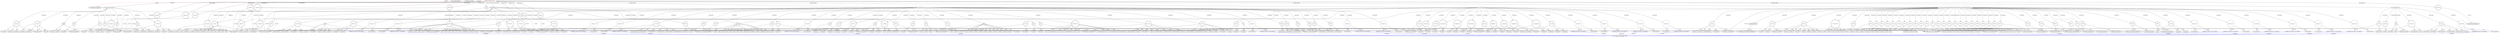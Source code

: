 digraph {
baseInfo[graphId=1631,category="extension_graph",isAnonymous=false,possibleRelation=true]
frameworkRelatedTypesInfo[0="javafx.application.Application"]
possibleCollaborationsInfo[0="1631~CLIENT_METHOD_DECLARATION-INSTANTIATION-~javafx.application.Application ~javafx.event.EventHandler ~false~true"]
locationInfo[projectName="Zulukas-IJA",filePath="/Zulukas-IJA/IJA-master/src/InsightJournalApplication/GUI.java",contextSignature="GUI",graphId="1631"]
0[label="InsightJournalApplication.GUI",vertexType="ROOT_CLIENT_CLASS_DECLARATION",isFrameworkType=false,color=red]
1[label="javafx.application.Application",vertexType="FRAMEWORK_CLASS_TYPE",isFrameworkType=true,peripheries=2]
2[label="currentStage",vertexType="FIELD_DECLARATION",isFrameworkType=true,peripheries=2,shape=circle]
3[label="javafx.stage.Stage",vertexType="FRAMEWORK_CLASS_TYPE",isFrameworkType=true,peripheries=2]
4[label="entries",vertexType="FIELD_DECLARATION",isFrameworkType=true,peripheries=2,shape=circle]
5[label="javafx.scene.control.ListView",vertexType="FRAMEWORK_CLASS_TYPE",isFrameworkType=true,peripheries=2]
6[label="entryText",vertexType="FIELD_DECLARATION",isFrameworkType=true,peripheries=2,shape=circle]
7[label="javafx.scene.control.TextArea",vertexType="FRAMEWORK_CLASS_TYPE",isFrameworkType=true,peripheries=2]
8[label="grid",vertexType="FIELD_DECLARATION",isFrameworkType=true,peripheries=2,shape=circle]
9[label="javafx.scene.layout.GridPane",vertexType="FRAMEWORK_CLASS_TYPE",isFrameworkType=true,peripheries=2]
10[label="mainScene",vertexType="FIELD_DECLARATION",isFrameworkType=true,peripheries=2,shape=circle]
11[label="javafx.scene.Scene",vertexType="FRAMEWORK_CLASS_TYPE",isFrameworkType=true,peripheries=2]
12[label="scriptures",vertexType="FIELD_DECLARATION",isFrameworkType=true,peripheries=2,shape=circle]
14[label="searchGrid",vertexType="FIELD_DECLARATION",isFrameworkType=true,peripheries=2,shape=circle]
16[label="searchScene",vertexType="FIELD_DECLARATION",isFrameworkType=true,peripheries=2,shape=circle]
18[label="topicGrid",vertexType="FIELD_DECLARATION",isFrameworkType=true,peripheries=2,shape=circle]
20[label="topicScene",vertexType="FIELD_DECLARATION",isFrameworkType=true,peripheries=2,shape=circle]
22[label="topics",vertexType="FIELD_DECLARATION",isFrameworkType=true,peripheries=2,shape=circle]
24[label="void start(javafx.stage.Stage)",vertexType="OVERRIDING_METHOD_DECLARATION",isFrameworkType=false,shape=box]
25[label="stage",vertexType="PARAMETER_DECLARATION",isFrameworkType=true,peripheries=2]
28[label="setTitle()",vertexType="INSIDE_CALL",isFrameworkType=true,peripheries=2,shape=box]
30[label="getIcons()",vertexType="INSIDE_CALL",isFrameworkType=true,peripheries=2,shape=box]
32[label="VAR2",vertexType="VARIABLE_EXPRESION",isFrameworkType=true,peripheries=2,shape=circle]
33[label="javafx.scene.image.Image",vertexType="FRAMEWORK_CLASS_TYPE",isFrameworkType=true,peripheries=2]
31[label="new Image()",vertexType="CONSTRUCTOR_CALL",isFrameworkType=true,peripheries=2]
35[label="rootGroup",vertexType="VARIABLE_EXPRESION",isFrameworkType=true,peripheries=2,shape=circle]
36[label="javafx.scene.Group",vertexType="FRAMEWORK_CLASS_TYPE",isFrameworkType=true,peripheries=2]
34[label="new Group()",vertexType="CONSTRUCTOR_CALL",isFrameworkType=true,peripheries=2]
38[label="searchGroup",vertexType="VARIABLE_EXPRESION",isFrameworkType=true,peripheries=2,shape=circle]
37[label="new Group()",vertexType="CONSTRUCTOR_CALL",isFrameworkType=true,peripheries=2]
41[label="topicGroup",vertexType="VARIABLE_EXPRESION",isFrameworkType=true,peripheries=2,shape=circle]
40[label="new Group()",vertexType="CONSTRUCTOR_CALL",isFrameworkType=true,peripheries=2]
44[label="VAR6",vertexType="VARIABLE_EXPRESION",isFrameworkType=true,peripheries=2,shape=circle]
43[label="new Scene()",vertexType="CONSTRUCTOR_CALL",isFrameworkType=true,peripheries=2]
47[label="VAR7",vertexType="VARIABLE_EXPRESION",isFrameworkType=true,peripheries=2,shape=circle]
46[label="new Scene()",vertexType="CONSTRUCTOR_CALL",isFrameworkType=true,peripheries=2]
50[label="VAR8",vertexType="VARIABLE_EXPRESION",isFrameworkType=true,peripheries=2,shape=circle]
49[label="new Scene()",vertexType="CONSTRUCTOR_CALL",isFrameworkType=true,peripheries=2]
52[label="stage",vertexType="VARIABLE_EXPRESION",isFrameworkType=true,peripheries=2,shape=circle]
54[label="javafx.stage.Window",vertexType="FRAMEWORK_CLASS_TYPE",isFrameworkType=true,peripheries=2]
53[label="widthProperty()",vertexType="INSIDE_CALL",isFrameworkType=true,peripheries=2,shape=box]
56[label="widthProperty()",vertexType="INSIDE_CALL",isFrameworkType=true,peripheries=2,shape=box]
58[label="widthProperty()",vertexType="INSIDE_CALL",isFrameworkType=true,peripheries=2,shape=box]
60[label="getChildren()",vertexType="INSIDE_CALL",isFrameworkType=true,peripheries=2,shape=box]
62[label="getChildren()",vertexType="INSIDE_CALL",isFrameworkType=true,peripheries=2,shape=box]
64[label="getChildren()",vertexType="INSIDE_CALL",isFrameworkType=true,peripheries=2,shape=box]
66[label="getChildren()",vertexType="INSIDE_CALL",isFrameworkType=true,peripheries=2,shape=box]
68[label="getChildren()",vertexType="INSIDE_CALL",isFrameworkType=true,peripheries=2,shape=box]
70[label="getChildren()",vertexType="INSIDE_CALL",isFrameworkType=true,peripheries=2,shape=box]
71[label="currentStage",vertexType="VARIABLE_EXPRESION",isFrameworkType=true,peripheries=2,shape=circle]
72[label="setScene()",vertexType="INSIDE_CALL",isFrameworkType=true,peripheries=2,shape=box]
75[label="show()",vertexType="INSIDE_CALL",isFrameworkType=true,peripheries=2,shape=box]
76[label="void buildTopicGrid()",vertexType="CLIENT_METHOD_DECLARATION",isFrameworkType=false,shape=box]
78[label="VAR20",vertexType="VARIABLE_EXPRESION",isFrameworkType=true,peripheries=2,shape=circle]
77[label="new GridPane()",vertexType="CONSTRUCTOR_CALL",isFrameworkType=true,peripheries=2]
80[label="topicGrid",vertexType="VARIABLE_EXPRESION",isFrameworkType=true,peripheries=2,shape=circle]
81[label="setAlignment()",vertexType="INSIDE_CALL",isFrameworkType=true,peripheries=2,shape=box]
84[label="setHgap()",vertexType="INSIDE_CALL",isFrameworkType=true,peripheries=2,shape=box]
86[label="setVgap()",vertexType="INSIDE_CALL",isFrameworkType=true,peripheries=2,shape=box]
88[label="setPadding()",vertexType="INSIDE_CALL",isFrameworkType=true,peripheries=2,shape=box]
90[label="VAR25",vertexType="VARIABLE_EXPRESION",isFrameworkType=true,peripheries=2,shape=circle]
91[label="javafx.geometry.Insets",vertexType="FRAMEWORK_CLASS_TYPE",isFrameworkType=true,peripheries=2]
89[label="new Insets()",vertexType="CONSTRUCTOR_CALL",isFrameworkType=true,peripheries=2]
93[label="masterList",vertexType="VARIABLE_EXPRESION",isFrameworkType=true,peripheries=2,shape=circle]
92[label="new ListView()",vertexType="CONSTRUCTOR_CALL",isFrameworkType=true,peripheries=2]
96[label="slaveList",vertexType="VARIABLE_EXPRESION",isFrameworkType=true,peripheries=2,shape=circle]
95[label="new ListView()",vertexType="CONSTRUCTOR_CALL",isFrameworkType=true,peripheries=2]
99[label="add",vertexType="VARIABLE_EXPRESION",isFrameworkType=true,peripheries=2,shape=circle]
100[label="javafx.scene.control.Button",vertexType="FRAMEWORK_CLASS_TYPE",isFrameworkType=true,peripheries=2]
98[label="new Button()",vertexType="CONSTRUCTOR_CALL",isFrameworkType=true,peripheries=2]
102[label="remove",vertexType="VARIABLE_EXPRESION",isFrameworkType=true,peripheries=2,shape=circle]
101[label="new Button()",vertexType="CONSTRUCTOR_CALL",isFrameworkType=true,peripheries=2]
105[label="saveButton",vertexType="VARIABLE_EXPRESION",isFrameworkType=true,peripheries=2,shape=circle]
104[label="new Button()",vertexType="CONSTRUCTOR_CALL",isFrameworkType=true,peripheries=2]
108[label="back",vertexType="VARIABLE_EXPRESION",isFrameworkType=true,peripheries=2,shape=circle]
107[label="new Button()",vertexType="CONSTRUCTOR_CALL",isFrameworkType=true,peripheries=2]
111[label="l",vertexType="VARIABLE_EXPRESION",isFrameworkType=true,peripheries=2,shape=circle]
112[label="javafx.scene.control.Label",vertexType="FRAMEWORK_CLASS_TYPE",isFrameworkType=true,peripheries=2]
110[label="new Label()",vertexType="CONSTRUCTOR_CALL",isFrameworkType=true,peripheries=2]
114[label="tf",vertexType="VARIABLE_EXPRESION",isFrameworkType=true,peripheries=2,shape=circle]
115[label="javafx.scene.control.TextField",vertexType="FRAMEWORK_CLASS_TYPE",isFrameworkType=true,peripheries=2]
113[label="new TextField()",vertexType="CONSTRUCTOR_CALL",isFrameworkType=true,peripheries=2]
116[label="FXCollections",vertexType="VARIABLE_EXPRESION",isFrameworkType=true,peripheries=2,shape=circle]
118[label="javafx.collections.FXCollections",vertexType="FRAMEWORK_CLASS_TYPE",isFrameworkType=true,peripheries=2]
117[label="observableArrayList()",vertexType="INSIDE_CALL",isFrameworkType=true,peripheries=2,shape=box]
120[label="sort()",vertexType="INSIDE_CALL",isFrameworkType=true,peripheries=2,shape=box]
122[label="observableArrayList()",vertexType="INSIDE_CALL",isFrameworkType=true,peripheries=2,shape=box]
124[label="comboBox",vertexType="VARIABLE_EXPRESION",isFrameworkType=true,peripheries=2,shape=circle]
125[label="javafx.scene.control.ComboBox",vertexType="FRAMEWORK_CLASS_TYPE",isFrameworkType=true,peripheries=2]
123[label="new ComboBox()",vertexType="CONSTRUCTOR_CALL",isFrameworkType=true,peripheries=2]
126[label="VAR38",vertexType="VARIABLE_EXPRESION",isFrameworkType=true,peripheries=2,shape=circle]
128[label="javafx.scene.control.SingleSelectionModel",vertexType="FRAMEWORK_CLASS_TYPE",isFrameworkType=true,peripheries=2]
127[label="select()",vertexType="INSIDE_CALL",isFrameworkType=true,peripheries=2,shape=box]
130[label="getSelectionModel()",vertexType="INSIDE_CALL",isFrameworkType=true,peripheries=2,shape=box]
132[label="setItems()",vertexType="INSIDE_CALL",isFrameworkType=true,peripheries=2,shape=box]
134[label="setOnMouseClicked()",vertexType="INSIDE_CALL",isFrameworkType=true,peripheries=2,shape=box]
136[label="anonymous42",vertexType="VARIABLE_EXPRESION",isFrameworkType=false,shape=circle]
137[label="REFERENCE_ANONYMOUS_DECLARATION",vertexType="REFERENCE_ANONYMOUS_DECLARATION",isFrameworkType=false,color=blue]
138[label="javafx.event.EventHandler",vertexType="FRAMEWORK_INTERFACE_TYPE",isFrameworkType=true,peripheries=2]
135[label="new EventHandler()",vertexType="CONSTRUCTOR_CALL",isFrameworkType=false]
140[label="observableArrayList()",vertexType="INSIDE_CALL",isFrameworkType=true,peripheries=2,shape=box]
141[label="VAR44",vertexType="VARIABLE_EXPRESION",isFrameworkType=true,peripheries=2,shape=circle]
143[label="javafx.scene.control.SelectionModel",vertexType="FRAMEWORK_CLASS_TYPE",isFrameworkType=true,peripheries=2]
142[label="getSelectedItem()",vertexType="INSIDE_CALL",isFrameworkType=true,peripheries=2,shape=box]
145[label="getSelectionModel()",vertexType="INSIDE_CALL",isFrameworkType=true,peripheries=2,shape=box]
147[label="sort()",vertexType="INSIDE_CALL",isFrameworkType=true,peripheries=2,shape=box]
148[label="VAR47",vertexType="VARIABLE_EXPRESION",isFrameworkType=true,peripheries=2,shape=circle]
149[label="select()",vertexType="INSIDE_CALL",isFrameworkType=true,peripheries=2,shape=box]
152[label="getSelectionModel()",vertexType="INSIDE_CALL",isFrameworkType=true,peripheries=2,shape=box]
154[label="setItems()",vertexType="INSIDE_CALL",isFrameworkType=true,peripheries=2,shape=box]
156[label="setText()",vertexType="INSIDE_CALL",isFrameworkType=true,peripheries=2,shape=box]
158[label="setOnMouseClicked()",vertexType="INSIDE_CALL",isFrameworkType=true,peripheries=2,shape=box]
160[label="anonymous52",vertexType="VARIABLE_EXPRESION",isFrameworkType=false,shape=circle]
161[label="REFERENCE_ANONYMOUS_DECLARATION",vertexType="REFERENCE_ANONYMOUS_DECLARATION",isFrameworkType=false,color=blue]
159[label="new EventHandler()",vertexType="CONSTRUCTOR_CALL",isFrameworkType=false]
163[label="VAR53",vertexType="VARIABLE_EXPRESION",isFrameworkType=true,peripheries=2,shape=circle]
164[label="getSelectedItem()",vertexType="INSIDE_CALL",isFrameworkType=true,peripheries=2,shape=box]
167[label="getSelectionModel()",vertexType="INSIDE_CALL",isFrameworkType=true,peripheries=2,shape=box]
168[label="VAR55",vertexType="VARIABLE_EXPRESION",isFrameworkType=true,peripheries=2,shape=circle]
169[label="select()",vertexType="INSIDE_CALL",isFrameworkType=true,peripheries=2,shape=box]
172[label="getSelectionModel()",vertexType="INSIDE_CALL",isFrameworkType=true,peripheries=2,shape=box]
174[label="setText()",vertexType="INSIDE_CALL",isFrameworkType=true,peripheries=2,shape=box]
176[label="setOnAction()",vertexType="INSIDE_CALL",isFrameworkType=true,peripheries=2,shape=box]
178[label="anonymous59",vertexType="VARIABLE_EXPRESION",isFrameworkType=false,shape=circle]
179[label="REFERENCE_ANONYMOUS_DECLARATION",vertexType="REFERENCE_ANONYMOUS_DECLARATION",isFrameworkType=false,color=blue]
177[label="new EventHandler()",vertexType="CONSTRUCTOR_CALL",isFrameworkType=false]
181[label="VAR60",vertexType="VARIABLE_EXPRESION",isFrameworkType=true,peripheries=2,shape=circle]
182[label="getSelectedItem()",vertexType="INSIDE_CALL",isFrameworkType=true,peripheries=2,shape=box]
185[label="getSelectionModel()",vertexType="INSIDE_CALL",isFrameworkType=true,peripheries=2,shape=box]
186[label="VAR62",vertexType="VARIABLE_EXPRESION",isFrameworkType=true,peripheries=2,shape=circle]
187[label="getSelectedItem()",vertexType="INSIDE_CALL",isFrameworkType=true,peripheries=2,shape=box]
190[label="getSelectionModel()",vertexType="INSIDE_CALL",isFrameworkType=true,peripheries=2,shape=box]
192[label="observableArrayList()",vertexType="INSIDE_CALL",isFrameworkType=true,peripheries=2,shape=box]
194[label="getText()",vertexType="INSIDE_CALL",isFrameworkType=true,peripheries=2,shape=box]
196[label="getText()",vertexType="INSIDE_CALL",isFrameworkType=true,peripheries=2,shape=box]
198[label="getText()",vertexType="INSIDE_CALL",isFrameworkType=true,peripheries=2,shape=box]
199[label="master",vertexType="VARIABLE_EXPRESION",isFrameworkType=true,peripheries=2,shape=circle]
201[label="javafx.collections.ObservableList",vertexType="FRAMEWORK_INTERFACE_TYPE",isFrameworkType=true,peripheries=2]
200[label="remove()",vertexType="INSIDE_CALL",isFrameworkType=true,peripheries=2,shape=box]
203[label="sort()",vertexType="INSIDE_CALL",isFrameworkType=true,peripheries=2,shape=box]
205[label="setItems()",vertexType="INSIDE_CALL",isFrameworkType=true,peripheries=2,shape=box]
207[label="getText()",vertexType="INSIDE_CALL",isFrameworkType=true,peripheries=2,shape=box]
209[label="getText()",vertexType="INSIDE_CALL",isFrameworkType=true,peripheries=2,shape=box]
210[label="slave",vertexType="VARIABLE_EXPRESION",isFrameworkType=true,peripheries=2,shape=circle]
211[label="remove()",vertexType="INSIDE_CALL",isFrameworkType=true,peripheries=2,shape=box]
214[label="sort()",vertexType="INSIDE_CALL",isFrameworkType=true,peripheries=2,shape=box]
216[label="setItems()",vertexType="INSIDE_CALL",isFrameworkType=true,peripheries=2,shape=box]
218[label="setOnAction()",vertexType="INSIDE_CALL",isFrameworkType=true,peripheries=2,shape=box]
220[label="anonymous77",vertexType="VARIABLE_EXPRESION",isFrameworkType=false,shape=circle]
221[label="REFERENCE_ANONYMOUS_DECLARATION",vertexType="REFERENCE_ANONYMOUS_DECLARATION",isFrameworkType=false,color=blue]
219[label="new EventHandler()",vertexType="CONSTRUCTOR_CALL",isFrameworkType=false]
224[label="observableArrayList()",vertexType="INSIDE_CALL",isFrameworkType=true,peripheries=2,shape=box]
225[label="VAR79",vertexType="VARIABLE_EXPRESION",isFrameworkType=true,peripheries=2,shape=circle]
226[label="getSelectedItem()",vertexType="INSIDE_CALL",isFrameworkType=true,peripheries=2,shape=box]
229[label="getSelectionModel()",vertexType="INSIDE_CALL",isFrameworkType=true,peripheries=2,shape=box]
230[label="VAR81",vertexType="VARIABLE_EXPRESION",isFrameworkType=true,peripheries=2,shape=circle]
231[label="getSelectedItem()",vertexType="INSIDE_CALL",isFrameworkType=true,peripheries=2,shape=box]
234[label="getSelectionModel()",vertexType="INSIDE_CALL",isFrameworkType=true,peripheries=2,shape=box]
236[label="getText()",vertexType="INSIDE_CALL",isFrameworkType=true,peripheries=2,shape=box]
238[label="getText()",vertexType="INSIDE_CALL",isFrameworkType=true,peripheries=2,shape=box]
240[label="remove()",vertexType="INSIDE_CALL",isFrameworkType=true,peripheries=2,shape=box]
242[label="remove()",vertexType="INSIDE_CALL",isFrameworkType=true,peripheries=2,shape=box]
244[label="sort()",vertexType="INSIDE_CALL",isFrameworkType=true,peripheries=2,shape=box]
246[label="setItems()",vertexType="INSIDE_CALL",isFrameworkType=true,peripheries=2,shape=box]
248[label="setItems()",vertexType="INSIDE_CALL",isFrameworkType=true,peripheries=2,shape=box]
250[label="getText()",vertexType="INSIDE_CALL",isFrameworkType=true,peripheries=2,shape=box]
252[label="getText()",vertexType="INSIDE_CALL",isFrameworkType=true,peripheries=2,shape=box]
254[label="remove()",vertexType="INSIDE_CALL",isFrameworkType=true,peripheries=2,shape=box]
256[label="sort()",vertexType="INSIDE_CALL",isFrameworkType=true,peripheries=2,shape=box]
258[label="setItems()",vertexType="INSIDE_CALL",isFrameworkType=true,peripheries=2,shape=box]
260[label="setOnAction()",vertexType="INSIDE_CALL",isFrameworkType=true,peripheries=2,shape=box]
262[label="anonymous96",vertexType="VARIABLE_EXPRESION",isFrameworkType=false,shape=circle]
263[label="REFERENCE_ANONYMOUS_DECLARATION",vertexType="REFERENCE_ANONYMOUS_DECLARATION",isFrameworkType=false,color=blue]
261[label="new EventHandler()",vertexType="CONSTRUCTOR_CALL",isFrameworkType=false]
265[label="currentStage",vertexType="VARIABLE_EXPRESION",isFrameworkType=true,peripheries=2,shape=circle]
266[label="setScene()",vertexType="INSIDE_CALL",isFrameworkType=true,peripheries=2,shape=box]
269[label="setOnAction()",vertexType="INSIDE_CALL",isFrameworkType=true,peripheries=2,shape=box]
271[label="anonymous99",vertexType="VARIABLE_EXPRESION",isFrameworkType=false,shape=circle]
272[label="REFERENCE_ANONYMOUS_DECLARATION",vertexType="REFERENCE_ANONYMOUS_DECLARATION",isFrameworkType=false,color=blue]
270[label="new EventHandler()",vertexType="CONSTRUCTOR_CALL",isFrameworkType=false]
275[label="add()",vertexType="INSIDE_CALL",isFrameworkType=true,peripheries=2,shape=box]
277[label="add()",vertexType="INSIDE_CALL",isFrameworkType=true,peripheries=2,shape=box]
279[label="add()",vertexType="INSIDE_CALL",isFrameworkType=true,peripheries=2,shape=box]
281[label="add()",vertexType="INSIDE_CALL",isFrameworkType=true,peripheries=2,shape=box]
283[label="add()",vertexType="INSIDE_CALL",isFrameworkType=true,peripheries=2,shape=box]
285[label="add()",vertexType="INSIDE_CALL",isFrameworkType=true,peripheries=2,shape=box]
287[label="add()",vertexType="INSIDE_CALL",isFrameworkType=true,peripheries=2,shape=box]
289[label="add()",vertexType="INSIDE_CALL",isFrameworkType=true,peripheries=2,shape=box]
291[label="add()",vertexType="INSIDE_CALL",isFrameworkType=true,peripheries=2,shape=box]
292[label="void buildSearchGrid()",vertexType="CLIENT_METHOD_DECLARATION",isFrameworkType=false,shape=box]
294[label="VAR109",vertexType="VARIABLE_EXPRESION",isFrameworkType=true,peripheries=2,shape=circle]
293[label="new GridPane()",vertexType="CONSTRUCTOR_CALL",isFrameworkType=true,peripheries=2]
296[label="searchGrid",vertexType="VARIABLE_EXPRESION",isFrameworkType=true,peripheries=2,shape=circle]
297[label="setAlignment()",vertexType="INSIDE_CALL",isFrameworkType=true,peripheries=2,shape=box]
300[label="setHgap()",vertexType="INSIDE_CALL",isFrameworkType=true,peripheries=2,shape=box]
302[label="setVgap()",vertexType="INSIDE_CALL",isFrameworkType=true,peripheries=2,shape=box]
304[label="setPadding()",vertexType="INSIDE_CALL",isFrameworkType=true,peripheries=2,shape=box]
306[label="VAR114",vertexType="VARIABLE_EXPRESION",isFrameworkType=true,peripheries=2,shape=circle]
305[label="new Insets()",vertexType="CONSTRUCTOR_CALL",isFrameworkType=true,peripheries=2]
309[label="resultsList",vertexType="VARIABLE_EXPRESION",isFrameworkType=true,peripheries=2,shape=circle]
308[label="new ListView()",vertexType="CONSTRUCTOR_CALL",isFrameworkType=true,peripheries=2]
312[label="searchButton",vertexType="VARIABLE_EXPRESION",isFrameworkType=true,peripheries=2,shape=circle]
311[label="new Button()",vertexType="CONSTRUCTOR_CALL",isFrameworkType=true,peripheries=2]
315[label="tf",vertexType="VARIABLE_EXPRESION",isFrameworkType=true,peripheries=2,shape=circle]
314[label="new TextField()",vertexType="CONSTRUCTOR_CALL",isFrameworkType=true,peripheries=2]
317[label="FXCollections",vertexType="VARIABLE_EXPRESION",isFrameworkType=true,peripheries=2,shape=circle]
318[label="observableArrayList()",vertexType="INSIDE_CALL",isFrameworkType=true,peripheries=2,shape=box]
321[label="observableArrayList()",vertexType="INSIDE_CALL",isFrameworkType=true,peripheries=2,shape=box]
323[label="comboBox",vertexType="VARIABLE_EXPRESION",isFrameworkType=true,peripheries=2,shape=circle]
322[label="new ComboBox()",vertexType="CONSTRUCTOR_CALL",isFrameworkType=true,peripheries=2]
326[label="setValue()",vertexType="INSIDE_CALL",isFrameworkType=true,peripheries=2,shape=box]
328[label="backButton",vertexType="VARIABLE_EXPRESION",isFrameworkType=true,peripheries=2,shape=circle]
327[label="new Button()",vertexType="CONSTRUCTOR_CALL",isFrameworkType=true,peripheries=2]
331[label="setOnAction()",vertexType="INSIDE_CALL",isFrameworkType=true,peripheries=2,shape=box]
333[label="anonymous124",vertexType="VARIABLE_EXPRESION",isFrameworkType=false,shape=circle]
334[label="REFERENCE_ANONYMOUS_DECLARATION",vertexType="REFERENCE_ANONYMOUS_DECLARATION",isFrameworkType=false,color=blue]
332[label="new EventHandler()",vertexType="CONSTRUCTOR_CALL",isFrameworkType=false]
336[label="currentStage",vertexType="VARIABLE_EXPRESION",isFrameworkType=true,peripheries=2,shape=circle]
337[label="setScene()",vertexType="INSIDE_CALL",isFrameworkType=true,peripheries=2,shape=box]
340[label="setText()",vertexType="INSIDE_CALL",isFrameworkType=true,peripheries=2,shape=box]
342[label="setItems()",vertexType="INSIDE_CALL",isFrameworkType=true,peripheries=2,shape=box]
343[label="VAR128",vertexType="VARIABLE_EXPRESION",isFrameworkType=true,peripheries=2,shape=circle]
344[label="clearSelection()",vertexType="INSIDE_CALL",isFrameworkType=true,peripheries=2,shape=box]
347[label="getSelectionModel()",vertexType="INSIDE_CALL",isFrameworkType=true,peripheries=2,shape=box]
349[label="setOnAction()",vertexType="INSIDE_CALL",isFrameworkType=true,peripheries=2,shape=box]
351[label="anonymous131",vertexType="VARIABLE_EXPRESION",isFrameworkType=false,shape=circle]
352[label="REFERENCE_ANONYMOUS_DECLARATION",vertexType="REFERENCE_ANONYMOUS_DECLARATION",isFrameworkType=false,color=blue]
350[label="new EventHandler()",vertexType="CONSTRUCTOR_CALL",isFrameworkType=false]
354[label="VAR132",vertexType="VARIABLE_EXPRESION",isFrameworkType=true,peripheries=2,shape=circle]
355[label="getSelectedItem()",vertexType="INSIDE_CALL",isFrameworkType=true,peripheries=2,shape=box]
358[label="getSelectionModel()",vertexType="INSIDE_CALL",isFrameworkType=true,peripheries=2,shape=box]
360[label="getText()",vertexType="INSIDE_CALL",isFrameworkType=true,peripheries=2,shape=box]
362[label="getText()",vertexType="INSIDE_CALL",isFrameworkType=true,peripheries=2,shape=box]
364[label="getText()",vertexType="INSIDE_CALL",isFrameworkType=true,peripheries=2,shape=box]
366[label="setItems()",vertexType="INSIDE_CALL",isFrameworkType=true,peripheries=2,shape=box]
368[label="label",vertexType="VARIABLE_EXPRESION",isFrameworkType=true,peripheries=2,shape=circle]
367[label="new Label()",vertexType="CONSTRUCTOR_CALL",isFrameworkType=true,peripheries=2]
371[label="hints",vertexType="VARIABLE_EXPRESION",isFrameworkType=true,peripheries=2,shape=circle]
370[label="new Label()",vertexType="CONSTRUCTOR_CALL",isFrameworkType=true,peripheries=2]
374[label="add()",vertexType="INSIDE_CALL",isFrameworkType=true,peripheries=2,shape=box]
376[label="add()",vertexType="INSIDE_CALL",isFrameworkType=true,peripheries=2,shape=box]
378[label="add()",vertexType="INSIDE_CALL",isFrameworkType=true,peripheries=2,shape=box]
380[label="add()",vertexType="INSIDE_CALL",isFrameworkType=true,peripheries=2,shape=box]
382[label="add()",vertexType="INSIDE_CALL",isFrameworkType=true,peripheries=2,shape=box]
384[label="add()",vertexType="INSIDE_CALL",isFrameworkType=true,peripheries=2,shape=box]
386[label="add()",vertexType="INSIDE_CALL",isFrameworkType=true,peripheries=2,shape=box]
387[label="void buildGrid()",vertexType="CLIENT_METHOD_DECLARATION",isFrameworkType=false,shape=box]
389[label="VAR147",vertexType="VARIABLE_EXPRESION",isFrameworkType=true,peripheries=2,shape=circle]
388[label="new GridPane()",vertexType="CONSTRUCTOR_CALL",isFrameworkType=true,peripheries=2]
391[label="grid",vertexType="VARIABLE_EXPRESION",isFrameworkType=true,peripheries=2,shape=circle]
392[label="setAlignment()",vertexType="INSIDE_CALL",isFrameworkType=true,peripheries=2,shape=box]
395[label="setHgap()",vertexType="INSIDE_CALL",isFrameworkType=true,peripheries=2,shape=box]
397[label="setVgap()",vertexType="INSIDE_CALL",isFrameworkType=true,peripheries=2,shape=box]
399[label="setPadding()",vertexType="INSIDE_CALL",isFrameworkType=true,peripheries=2,shape=box]
401[label="VAR152",vertexType="VARIABLE_EXPRESION",isFrameworkType=true,peripheries=2,shape=circle]
400[label="new Insets()",vertexType="CONSTRUCTOR_CALL",isFrameworkType=true,peripheries=2]
404[label="dateLabel",vertexType="VARIABLE_EXPRESION",isFrameworkType=true,peripheries=2,shape=circle]
403[label="new Label()",vertexType="CONSTRUCTOR_CALL",isFrameworkType=true,peripheries=2]
407[label="add()",vertexType="INSIDE_CALL",isFrameworkType=true,peripheries=2,shape=box]
409[label="textLabel",vertexType="VARIABLE_EXPRESION",isFrameworkType=true,peripheries=2,shape=circle]
408[label="new Label()",vertexType="CONSTRUCTOR_CALL",isFrameworkType=true,peripheries=2]
412[label="add()",vertexType="INSIDE_CALL",isFrameworkType=true,peripheries=2,shape=box]
414[label="scripturesLabel",vertexType="VARIABLE_EXPRESION",isFrameworkType=true,peripheries=2,shape=circle]
413[label="new Label()",vertexType="CONSTRUCTOR_CALL",isFrameworkType=true,peripheries=2]
417[label="add()",vertexType="INSIDE_CALL",isFrameworkType=true,peripheries=2,shape=box]
419[label="topicsLabel",vertexType="VARIABLE_EXPRESION",isFrameworkType=true,peripheries=2,shape=circle]
418[label="new Label()",vertexType="CONSTRUCTOR_CALL",isFrameworkType=true,peripheries=2]
422[label="add()",vertexType="INSIDE_CALL",isFrameworkType=true,peripheries=2,shape=box]
424[label="newEntryBtn",vertexType="VARIABLE_EXPRESION",isFrameworkType=true,peripheries=2,shape=circle]
423[label="new Button()",vertexType="CONSTRUCTOR_CALL",isFrameworkType=true,peripheries=2]
427[label="updateEntryBtn",vertexType="VARIABLE_EXPRESION",isFrameworkType=true,peripheries=2,shape=circle]
426[label="new Button()",vertexType="CONSTRUCTOR_CALL",isFrameworkType=true,peripheries=2]
430[label="removeEntryBtn",vertexType="VARIABLE_EXPRESION",isFrameworkType=true,peripheries=2,shape=circle]
429[label="new Button()",vertexType="CONSTRUCTOR_CALL",isFrameworkType=true,peripheries=2]
433[label="searchBtn",vertexType="VARIABLE_EXPRESION",isFrameworkType=true,peripheries=2,shape=circle]
432[label="new Button()",vertexType="CONSTRUCTOR_CALL",isFrameworkType=true,peripheries=2]
436[label="hbNewEntry",vertexType="VARIABLE_EXPRESION",isFrameworkType=true,peripheries=2,shape=circle]
437[label="javafx.scene.layout.HBox",vertexType="FRAMEWORK_CLASS_TYPE",isFrameworkType=true,peripheries=2]
435[label="new HBox()",vertexType="CONSTRUCTOR_CALL",isFrameworkType=true,peripheries=2]
439[label="getChildren()",vertexType="INSIDE_CALL",isFrameworkType=true,peripheries=2,shape=box]
441[label="hbUpdateEntry",vertexType="VARIABLE_EXPRESION",isFrameworkType=true,peripheries=2,shape=circle]
440[label="new HBox()",vertexType="CONSTRUCTOR_CALL",isFrameworkType=true,peripheries=2]
444[label="getChildren()",vertexType="INSIDE_CALL",isFrameworkType=true,peripheries=2,shape=box]
446[label="hbRemoveEntry",vertexType="VARIABLE_EXPRESION",isFrameworkType=true,peripheries=2,shape=circle]
445[label="new HBox()",vertexType="CONSTRUCTOR_CALL",isFrameworkType=true,peripheries=2]
449[label="getChildren()",vertexType="INSIDE_CALL",isFrameworkType=true,peripheries=2,shape=box]
451[label="hbSearch",vertexType="VARIABLE_EXPRESION",isFrameworkType=true,peripheries=2,shape=circle]
450[label="new HBox()",vertexType="CONSTRUCTOR_CALL",isFrameworkType=true,peripheries=2]
454[label="getChildren()",vertexType="INSIDE_CALL",isFrameworkType=true,peripheries=2,shape=box]
456[label="setOnAction()",vertexType="INSIDE_CALL",isFrameworkType=true,peripheries=2,shape=box]
458[label="anonymous174",vertexType="VARIABLE_EXPRESION",isFrameworkType=false,shape=circle]
459[label="REFERENCE_ANONYMOUS_DECLARATION",vertexType="REFERENCE_ANONYMOUS_DECLARATION",isFrameworkType=false,color=blue]
457[label="new EventHandler()",vertexType="CONSTRUCTOR_CALL",isFrameworkType=false]
462[label="setOnAction()",vertexType="INSIDE_CALL",isFrameworkType=true,peripheries=2,shape=box]
464[label="anonymous176",vertexType="VARIABLE_EXPRESION",isFrameworkType=false,shape=circle]
465[label="REFERENCE_ANONYMOUS_DECLARATION",vertexType="REFERENCE_ANONYMOUS_DECLARATION",isFrameworkType=false,color=blue]
463[label="new EventHandler()",vertexType="CONSTRUCTOR_CALL",isFrameworkType=false]
467[label="entryText",vertexType="VARIABLE_EXPRESION",isFrameworkType=true,peripheries=2,shape=circle]
469[label="javafx.scene.control.TextInputControl",vertexType="FRAMEWORK_CLASS_TYPE",isFrameworkType=true,peripheries=2]
468[label="getText()",vertexType="INSIDE_CALL",isFrameworkType=true,peripheries=2,shape=box]
471[label="setOnAction()",vertexType="INSIDE_CALL",isFrameworkType=true,peripheries=2,shape=box]
473[label="anonymous179",vertexType="VARIABLE_EXPRESION",isFrameworkType=false,shape=circle]
474[label="REFERENCE_ANONYMOUS_DECLARATION",vertexType="REFERENCE_ANONYMOUS_DECLARATION",isFrameworkType=false,color=blue]
472[label="new EventHandler()",vertexType="CONSTRUCTOR_CALL",isFrameworkType=false]
477[label="setOnAction()",vertexType="INSIDE_CALL",isFrameworkType=true,peripheries=2,shape=box]
479[label="anonymous181",vertexType="VARIABLE_EXPRESION",isFrameworkType=false,shape=circle]
480[label="REFERENCE_ANONYMOUS_DECLARATION",vertexType="REFERENCE_ANONYMOUS_DECLARATION",isFrameworkType=false,color=blue]
478[label="new EventHandler()",vertexType="CONSTRUCTOR_CALL",isFrameworkType=false]
482[label="currentStage",vertexType="VARIABLE_EXPRESION",isFrameworkType=true,peripheries=2,shape=circle]
483[label="setScene()",vertexType="INSIDE_CALL",isFrameworkType=true,peripheries=2,shape=box]
486[label="add()",vertexType="INSIDE_CALL",isFrameworkType=true,peripheries=2,shape=box]
488[label="add()",vertexType="INSIDE_CALL",isFrameworkType=true,peripheries=2,shape=box]
490[label="add()",vertexType="INSIDE_CALL",isFrameworkType=true,peripheries=2,shape=box]
492[label="add()",vertexType="INSIDE_CALL",isFrameworkType=true,peripheries=2,shape=box]
493[label="void buildEntriesList()",vertexType="CLIENT_METHOD_DECLARATION",isFrameworkType=false,shape=box]
494[label="FXCollections",vertexType="VARIABLE_EXPRESION",isFrameworkType=true,peripheries=2,shape=circle]
495[label="observableArrayList()",vertexType="INSIDE_CALL",isFrameworkType=true,peripheries=2,shape=box]
497[label="entries",vertexType="VARIABLE_EXPRESION",isFrameworkType=true,peripheries=2,shape=circle]
499[label="javafx.scene.Node",vertexType="FRAMEWORK_CLASS_TYPE",isFrameworkType=true,peripheries=2]
498[label="setOnMouseClicked()",vertexType="INSIDE_CALL",isFrameworkType=true,peripheries=2,shape=box]
501[label="anonymous189",vertexType="VARIABLE_EXPRESION",isFrameworkType=false,shape=circle]
502[label="REFERENCE_ANONYMOUS_DECLARATION",vertexType="REFERENCE_ANONYMOUS_DECLARATION",isFrameworkType=false,color=blue]
500[label="new EventHandler()",vertexType="CONSTRUCTOR_CALL",isFrameworkType=false]
504[label="VAR190",vertexType="VARIABLE_EXPRESION",isFrameworkType=true,peripheries=2,shape=circle]
505[label="getSelectedItem()",vertexType="INSIDE_CALL",isFrameworkType=true,peripheries=2,shape=box]
508[label="getSelectionModel()",vertexType="INSIDE_CALL",isFrameworkType=true,peripheries=2,shape=box]
509[label="entryText",vertexType="VARIABLE_EXPRESION",isFrameworkType=true,peripheries=2,shape=circle]
510[label="setText()",vertexType="INSIDE_CALL",isFrameworkType=true,peripheries=2,shape=box]
513[label="sort()",vertexType="INSIDE_CALL",isFrameworkType=true,peripheries=2,shape=box]
515[label="setItems()",vertexType="INSIDE_CALL",isFrameworkType=true,peripheries=2,shape=box]
517[label="setPrefWidth()",vertexType="INSIDE_CALL",isFrameworkType=true,peripheries=2,shape=box]
519[label="setPrefHeight()",vertexType="INSIDE_CALL",isFrameworkType=true,peripheries=2,shape=box]
520[label="grid",vertexType="VARIABLE_EXPRESION",isFrameworkType=true,peripheries=2,shape=circle]
522[label="javafx.scene.layout.Pane",vertexType="FRAMEWORK_CLASS_TYPE",isFrameworkType=true,peripheries=2]
521[label="getChildren()",vertexType="INSIDE_CALL",isFrameworkType=true,peripheries=2,shape=box]
524[label="add()",vertexType="INSIDE_CALL",isFrameworkType=true,peripheries=2,shape=box]
629[label="javafx.scene.control.MenuBar buildMenuBarWithMenus(javafx.beans.property.ReadOnlyDoubleProperty)",vertexType="CLIENT_METHOD_DECLARATION",isFrameworkType=false,shape=box]
630[label="javafx.scene.control.MenuBar",vertexType="FRAMEWORK_CLASS_TYPE",isFrameworkType=true,peripheries=2]
631[label="menuWidthProperty",vertexType="PARAMETER_DECLARATION",isFrameworkType=true,peripheries=2]
632[label="javafx.beans.property.ReadOnlyDoubleProperty",vertexType="FRAMEWORK_CLASS_TYPE",isFrameworkType=true,peripheries=2]
634[label="menuBar",vertexType="VARIABLE_EXPRESION",isFrameworkType=true,peripheries=2,shape=circle]
633[label="new MenuBar()",vertexType="CONSTRUCTOR_CALL",isFrameworkType=true,peripheries=2]
637[label="fileMenu",vertexType="VARIABLE_EXPRESION",isFrameworkType=true,peripheries=2,shape=circle]
638[label="javafx.scene.control.Menu",vertexType="FRAMEWORK_CLASS_TYPE",isFrameworkType=true,peripheries=2]
636[label="new Menu()",vertexType="CONSTRUCTOR_CALL",isFrameworkType=true,peripheries=2]
639[label="VAR240",vertexType="VARIABLE_EXPRESION",isFrameworkType=true,peripheries=2,shape=circle]
641[label="javafx.scene.control.MenuItemBuilder",vertexType="FRAMEWORK_CLASS_TYPE",isFrameworkType=true,peripheries=2]
640[label="build()",vertexType="INSIDE_CALL",isFrameworkType=true,peripheries=2,shape=box]
642[label="VAR241",vertexType="VARIABLE_EXPRESION",isFrameworkType=true,peripheries=2,shape=circle]
643[label="accelerator()",vertexType="INSIDE_CALL",isFrameworkType=true,peripheries=2,shape=box]
645[label="VAR242",vertexType="VARIABLE_EXPRESION",isFrameworkType=true,peripheries=2,shape=circle]
646[label="onAction()",vertexType="INSIDE_CALL",isFrameworkType=true,peripheries=2,shape=box]
648[label="VAR243",vertexType="VARIABLE_EXPRESION",isFrameworkType=true,peripheries=2,shape=circle]
649[label="text()",vertexType="INSIDE_CALL",isFrameworkType=true,peripheries=2,shape=box]
651[label="MenuItemBuilder",vertexType="VARIABLE_EXPRESION",isFrameworkType=true,peripheries=2,shape=circle]
652[label="create()",vertexType="INSIDE_CALL",isFrameworkType=true,peripheries=2,shape=box]
655[label="anonymous245",vertexType="VARIABLE_EXPRESION",isFrameworkType=false,shape=circle]
656[label="REFERENCE_ANONYMOUS_DECLARATION",vertexType="REFERENCE_ANONYMOUS_DECLARATION",isFrameworkType=false,color=blue]
654[label="new EventHandler()",vertexType="CONSTRUCTOR_CALL",isFrameworkType=false]
659[label="VAR246",vertexType="VARIABLE_EXPRESION",isFrameworkType=true,peripheries=2,shape=circle]
660[label="javafx.scene.input.KeyCodeCombination",vertexType="FRAMEWORK_CLASS_TYPE",isFrameworkType=true,peripheries=2]
658[label="new KeyCodeCombination()",vertexType="CONSTRUCTOR_CALL",isFrameworkType=true,peripheries=2]
661[label="VAR247",vertexType="VARIABLE_EXPRESION",isFrameworkType=true,peripheries=2,shape=circle]
662[label="build()",vertexType="INSIDE_CALL",isFrameworkType=true,peripheries=2,shape=box]
664[label="VAR248",vertexType="VARIABLE_EXPRESION",isFrameworkType=true,peripheries=2,shape=circle]
665[label="accelerator()",vertexType="INSIDE_CALL",isFrameworkType=true,peripheries=2,shape=box]
667[label="VAR249",vertexType="VARIABLE_EXPRESION",isFrameworkType=true,peripheries=2,shape=circle]
668[label="onAction()",vertexType="INSIDE_CALL",isFrameworkType=true,peripheries=2,shape=box]
670[label="VAR250",vertexType="VARIABLE_EXPRESION",isFrameworkType=true,peripheries=2,shape=circle]
671[label="text()",vertexType="INSIDE_CALL",isFrameworkType=true,peripheries=2,shape=box]
674[label="create()",vertexType="INSIDE_CALL",isFrameworkType=true,peripheries=2,shape=box]
676[label="anonymous252",vertexType="VARIABLE_EXPRESION",isFrameworkType=false,shape=circle]
677[label="REFERENCE_ANONYMOUS_DECLARATION",vertexType="REFERENCE_ANONYMOUS_DECLARATION",isFrameworkType=false,color=blue]
675[label="new EventHandler()",vertexType="CONSTRUCTOR_CALL",isFrameworkType=false]
680[label="newStage",vertexType="VARIABLE_EXPRESION",isFrameworkType=true,peripheries=2,shape=circle]
679[label="new Stage()",vertexType="CONSTRUCTOR_CALL",isFrameworkType=true,peripheries=2]
683[label="VAR254",vertexType="VARIABLE_EXPRESION",isFrameworkType=true,peripheries=2,shape=circle]
682[label="new KeyCodeCombination()",vertexType="CONSTRUCTOR_CALL",isFrameworkType=true,peripheries=2]
685[label="VAR255",vertexType="VARIABLE_EXPRESION",isFrameworkType=true,peripheries=2,shape=circle]
686[label="build()",vertexType="INSIDE_CALL",isFrameworkType=true,peripheries=2,shape=box]
688[label="VAR256",vertexType="VARIABLE_EXPRESION",isFrameworkType=true,peripheries=2,shape=circle]
689[label="accelerator()",vertexType="INSIDE_CALL",isFrameworkType=true,peripheries=2,shape=box]
691[label="VAR257",vertexType="VARIABLE_EXPRESION",isFrameworkType=true,peripheries=2,shape=circle]
692[label="onAction()",vertexType="INSIDE_CALL",isFrameworkType=true,peripheries=2,shape=box]
694[label="VAR258",vertexType="VARIABLE_EXPRESION",isFrameworkType=true,peripheries=2,shape=circle]
695[label="text()",vertexType="INSIDE_CALL",isFrameworkType=true,peripheries=2,shape=box]
698[label="create()",vertexType="INSIDE_CALL",isFrameworkType=true,peripheries=2,shape=box]
700[label="anonymous260",vertexType="VARIABLE_EXPRESION",isFrameworkType=false,shape=circle]
701[label="REFERENCE_ANONYMOUS_DECLARATION",vertexType="REFERENCE_ANONYMOUS_DECLARATION",isFrameworkType=false,color=blue]
699[label="new EventHandler()",vertexType="CONSTRUCTOR_CALL",isFrameworkType=false]
704[label="VAR261",vertexType="VARIABLE_EXPRESION",isFrameworkType=true,peripheries=2,shape=circle]
703[label="new KeyCodeCombination()",vertexType="CONSTRUCTOR_CALL",isFrameworkType=true,peripheries=2]
706[label="VAR262",vertexType="VARIABLE_EXPRESION",isFrameworkType=true,peripheries=2,shape=circle]
707[label="build()",vertexType="INSIDE_CALL",isFrameworkType=true,peripheries=2,shape=box]
709[label="VAR263",vertexType="VARIABLE_EXPRESION",isFrameworkType=true,peripheries=2,shape=circle]
710[label="accelerator()",vertexType="INSIDE_CALL",isFrameworkType=true,peripheries=2,shape=box]
712[label="VAR264",vertexType="VARIABLE_EXPRESION",isFrameworkType=true,peripheries=2,shape=circle]
713[label="onAction()",vertexType="INSIDE_CALL",isFrameworkType=true,peripheries=2,shape=box]
715[label="VAR265",vertexType="VARIABLE_EXPRESION",isFrameworkType=true,peripheries=2,shape=circle]
716[label="text()",vertexType="INSIDE_CALL",isFrameworkType=true,peripheries=2,shape=box]
719[label="create()",vertexType="INSIDE_CALL",isFrameworkType=true,peripheries=2,shape=box]
721[label="anonymous267",vertexType="VARIABLE_EXPRESION",isFrameworkType=false,shape=circle]
722[label="REFERENCE_ANONYMOUS_DECLARATION",vertexType="REFERENCE_ANONYMOUS_DECLARATION",isFrameworkType=false,color=blue]
720[label="new EventHandler()",vertexType="CONSTRUCTOR_CALL",isFrameworkType=false]
724[label="new Stage()",vertexType="CONSTRUCTOR_CALL",isFrameworkType=true,peripheries=2]
727[label="VAR269",vertexType="VARIABLE_EXPRESION",isFrameworkType=true,peripheries=2,shape=circle]
726[label="new KeyCodeCombination()",vertexType="CONSTRUCTOR_CALL",isFrameworkType=true,peripheries=2]
729[label="VAR270",vertexType="VARIABLE_EXPRESION",isFrameworkType=true,peripheries=2,shape=circle]
730[label="build()",vertexType="INSIDE_CALL",isFrameworkType=true,peripheries=2,shape=box]
732[label="VAR271",vertexType="VARIABLE_EXPRESION",isFrameworkType=true,peripheries=2,shape=circle]
733[label="accelerator()",vertexType="INSIDE_CALL",isFrameworkType=true,peripheries=2,shape=box]
735[label="VAR272",vertexType="VARIABLE_EXPRESION",isFrameworkType=true,peripheries=2,shape=circle]
736[label="onAction()",vertexType="INSIDE_CALL",isFrameworkType=true,peripheries=2,shape=box]
738[label="VAR273",vertexType="VARIABLE_EXPRESION",isFrameworkType=true,peripheries=2,shape=circle]
739[label="text()",vertexType="INSIDE_CALL",isFrameworkType=true,peripheries=2,shape=box]
742[label="create()",vertexType="INSIDE_CALL",isFrameworkType=true,peripheries=2,shape=box]
744[label="anonymous275",vertexType="VARIABLE_EXPRESION",isFrameworkType=false,shape=circle]
745[label="REFERENCE_ANONYMOUS_DECLARATION",vertexType="REFERENCE_ANONYMOUS_DECLARATION",isFrameworkType=false,color=blue]
743[label="new EventHandler()",vertexType="CONSTRUCTOR_CALL",isFrameworkType=false]
747[label="currentStage",vertexType="VARIABLE_EXPRESION",isFrameworkType=true,peripheries=2,shape=circle]
748[label="close()",vertexType="INSIDE_CALL",isFrameworkType=true,peripheries=2,shape=box]
751[label="VAR277",vertexType="VARIABLE_EXPRESION",isFrameworkType=true,peripheries=2,shape=circle]
750[label="new KeyCodeCombination()",vertexType="CONSTRUCTOR_CALL",isFrameworkType=true,peripheries=2]
754[label="getItems()",vertexType="INSIDE_CALL",isFrameworkType=true,peripheries=2,shape=box]
756[label="getItems()",vertexType="INSIDE_CALL",isFrameworkType=true,peripheries=2,shape=box]
758[label="getItems()",vertexType="INSIDE_CALL",isFrameworkType=true,peripheries=2,shape=box]
760[label="getItems()",vertexType="INSIDE_CALL",isFrameworkType=true,peripheries=2,shape=box]
762[label="getItems()",vertexType="INSIDE_CALL",isFrameworkType=true,peripheries=2,shape=box]
764[label="VAR283",vertexType="VARIABLE_EXPRESION",isFrameworkType=true,peripheries=2,shape=circle]
765[label="javafx.scene.control.SeparatorMenuItem",vertexType="FRAMEWORK_CLASS_TYPE",isFrameworkType=true,peripheries=2]
763[label="new SeparatorMenuItem()",vertexType="CONSTRUCTOR_CALL",isFrameworkType=true,peripheries=2]
767[label="getItems()",vertexType="INSIDE_CALL",isFrameworkType=true,peripheries=2,shape=box]
769[label="getMenus()",vertexType="INSIDE_CALL",isFrameworkType=true,peripheries=2,shape=box]
771[label="editMenu",vertexType="VARIABLE_EXPRESION",isFrameworkType=true,peripheries=2,shape=circle]
770[label="new Menu()",vertexType="CONSTRUCTOR_CALL",isFrameworkType=true,peripheries=2]
773[label="VAR287",vertexType="VARIABLE_EXPRESION",isFrameworkType=true,peripheries=2,shape=circle]
774[label="build()",vertexType="INSIDE_CALL",isFrameworkType=true,peripheries=2,shape=box]
776[label="VAR288",vertexType="VARIABLE_EXPRESION",isFrameworkType=true,peripheries=2,shape=circle]
777[label="accelerator()",vertexType="INSIDE_CALL",isFrameworkType=true,peripheries=2,shape=box]
779[label="VAR289",vertexType="VARIABLE_EXPRESION",isFrameworkType=true,peripheries=2,shape=circle]
780[label="onAction()",vertexType="INSIDE_CALL",isFrameworkType=true,peripheries=2,shape=box]
782[label="VAR290",vertexType="VARIABLE_EXPRESION",isFrameworkType=true,peripheries=2,shape=circle]
783[label="text()",vertexType="INSIDE_CALL",isFrameworkType=true,peripheries=2,shape=box]
786[label="create()",vertexType="INSIDE_CALL",isFrameworkType=true,peripheries=2,shape=box]
788[label="anonymous292",vertexType="VARIABLE_EXPRESION",isFrameworkType=false,shape=circle]
789[label="REFERENCE_ANONYMOUS_DECLARATION",vertexType="REFERENCE_ANONYMOUS_DECLARATION",isFrameworkType=false,color=blue]
787[label="new EventHandler()",vertexType="CONSTRUCTOR_CALL",isFrameworkType=false]
792[label="setScene()",vertexType="INSIDE_CALL",isFrameworkType=true,peripheries=2,shape=box]
794[label="VAR294",vertexType="VARIABLE_EXPRESION",isFrameworkType=true,peripheries=2,shape=circle]
793[label="new KeyCodeCombination()",vertexType="CONSTRUCTOR_CALL",isFrameworkType=true,peripheries=2]
797[label="getItems()",vertexType="INSIDE_CALL",isFrameworkType=true,peripheries=2,shape=box]
799[label="getMenus()",vertexType="INSIDE_CALL",isFrameworkType=true,peripheries=2,shape=box]
800[label="VAR297",vertexType="VARIABLE_EXPRESION",isFrameworkType=true,peripheries=2,shape=circle]
802[label="javafx.beans.property.Property",vertexType="FRAMEWORK_INTERFACE_TYPE",isFrameworkType=true,peripheries=2]
801[label="bind()",vertexType="INSIDE_CALL",isFrameworkType=true,peripheries=2,shape=box]
804[label="prefWidthProperty()",vertexType="INSIDE_CALL",isFrameworkType=true,peripheries=2,shape=box]
0->1[label="EXTEND",color=red]
0->2[label="DECLARE_FIELD"]
2->3[label="OF_TYPE"]
0->4[label="DECLARE_FIELD"]
4->5[label="OF_TYPE"]
0->6[label="DECLARE_FIELD"]
6->7[label="OF_TYPE"]
0->8[label="DECLARE_FIELD"]
8->9[label="OF_TYPE"]
0->10[label="DECLARE_FIELD"]
10->11[label="OF_TYPE"]
0->12[label="DECLARE_FIELD"]
12->5[label="OF_TYPE"]
0->14[label="DECLARE_FIELD"]
14->9[label="OF_TYPE"]
0->16[label="DECLARE_FIELD"]
16->11[label="OF_TYPE"]
0->18[label="DECLARE_FIELD"]
18->9[label="OF_TYPE"]
0->20[label="DECLARE_FIELD"]
20->11[label="OF_TYPE"]
0->22[label="DECLARE_FIELD"]
22->5[label="OF_TYPE"]
0->24[label="OVERRIDE"]
25->3[label="OF_TYPE"]
24->25[label="PARAMETER"]
25->28[label="CALL"]
25->30[label="CALL"]
24->32[label="INSTANTIATE"]
32->33[label="OF_TYPE"]
32->31[label="CALL"]
24->35[label="INSTANTIATE"]
35->36[label="OF_TYPE"]
35->34[label="CALL"]
24->38[label="INSTANTIATE"]
38->36[label="OF_TYPE"]
38->37[label="CALL"]
24->41[label="INSTANTIATE"]
41->36[label="OF_TYPE"]
41->40[label="CALL"]
24->44[label="INSTANTIATE"]
44->11[label="OF_TYPE"]
44->43[label="CALL"]
24->47[label="INSTANTIATE"]
47->11[label="OF_TYPE"]
47->46[label="CALL"]
24->50[label="INSTANTIATE"]
50->11[label="OF_TYPE"]
50->49[label="CALL"]
24->52[label="INSTANTIATE"]
52->54[label="OF_TYPE"]
52->53[label="CALL"]
52->56[label="CALL"]
52->58[label="CALL"]
41->60[label="CALL"]
35->62[label="CALL"]
38->64[label="CALL"]
38->66[label="CALL"]
35->68[label="CALL"]
41->70[label="CALL"]
24->71[label="INSTANTIATE"]
2->71[label="REFERENCE"]
71->3[label="OF_TYPE"]
71->72[label="CALL"]
71->75[label="CALL"]
0->76[label="DECLARE_METHOD"]
76->78[label="INSTANTIATE"]
78->9[label="OF_TYPE"]
78->77[label="CALL"]
76->80[label="INSTANTIATE"]
18->80[label="REFERENCE"]
80->9[label="OF_TYPE"]
80->81[label="CALL"]
80->84[label="CALL"]
80->86[label="CALL"]
80->88[label="CALL"]
76->90[label="INSTANTIATE"]
90->91[label="OF_TYPE"]
90->89[label="CALL"]
76->93[label="INSTANTIATE"]
93->5[label="OF_TYPE"]
93->92[label="CALL"]
76->96[label="INSTANTIATE"]
96->5[label="OF_TYPE"]
96->95[label="CALL"]
76->99[label="INSTANTIATE"]
99->100[label="OF_TYPE"]
99->98[label="CALL"]
76->102[label="INSTANTIATE"]
102->100[label="OF_TYPE"]
102->101[label="CALL"]
76->105[label="INSTANTIATE"]
105->100[label="OF_TYPE"]
105->104[label="CALL"]
76->108[label="INSTANTIATE"]
108->100[label="OF_TYPE"]
108->107[label="CALL"]
76->111[label="INSTANTIATE"]
111->112[label="OF_TYPE"]
111->110[label="CALL"]
76->114[label="INSTANTIATE"]
114->115[label="OF_TYPE"]
114->113[label="CALL"]
76->116[label="INSTANTIATE"]
116->118[label="OF_TYPE"]
116->117[label="CALL"]
116->120[label="CALL"]
116->122[label="CALL"]
76->124[label="INSTANTIATE"]
124->125[label="OF_TYPE"]
124->123[label="CALL"]
76->126[label="INSTANTIATE"]
126->128[label="OF_TYPE"]
126->127[label="CALL"]
124->130[label="CALL"]
93->132[label="CALL"]
93->134[label="CALL"]
76->136[label="INSTANTIATE"]
137->138[label="IMPLEMENT",color=blue]
136->137[label="OF_TYPE"]
136->135[label="CALL"]
116->140[label="CALL"]
76->141[label="INSTANTIATE"]
141->143[label="OF_TYPE"]
141->142[label="CALL"]
93->145[label="CALL"]
116->147[label="CALL"]
76->148[label="INSTANTIATE"]
148->128[label="OF_TYPE"]
148->149[label="CALL"]
124->152[label="CALL"]
96->154[label="CALL"]
114->156[label="CALL"]
96->158[label="CALL"]
76->160[label="INSTANTIATE"]
161->138[label="IMPLEMENT",color=blue]
160->161[label="OF_TYPE"]
160->159[label="CALL"]
76->163[label="INSTANTIATE"]
163->143[label="OF_TYPE"]
163->164[label="CALL"]
96->167[label="CALL"]
76->168[label="INSTANTIATE"]
168->128[label="OF_TYPE"]
168->169[label="CALL"]
124->172[label="CALL"]
114->174[label="CALL"]
99->176[label="CALL"]
76->178[label="INSTANTIATE"]
179->138[label="IMPLEMENT",color=blue]
178->179[label="OF_TYPE"]
178->177[label="CALL"]
76->181[label="INSTANTIATE"]
181->143[label="OF_TYPE"]
181->182[label="CALL"]
93->185[label="CALL"]
76->186[label="INSTANTIATE"]
186->143[label="OF_TYPE"]
186->187[label="CALL"]
124->190[label="CALL"]
116->192[label="CALL"]
114->194[label="CALL"]
114->196[label="CALL"]
114->198[label="CALL"]
76->199[label="INSTANTIATE"]
199->201[label="OF_TYPE"]
199->200[label="CALL"]
116->203[label="CALL"]
93->205[label="CALL"]
114->207[label="CALL"]
114->209[label="CALL"]
76->210[label="INSTANTIATE"]
210->201[label="OF_TYPE"]
210->211[label="CALL"]
116->214[label="CALL"]
96->216[label="CALL"]
102->218[label="CALL"]
76->220[label="INSTANTIATE"]
221->138[label="IMPLEMENT",color=blue]
220->221[label="OF_TYPE"]
220->219[label="CALL"]
116->224[label="CALL"]
76->225[label="INSTANTIATE"]
225->143[label="OF_TYPE"]
225->226[label="CALL"]
93->229[label="CALL"]
76->230[label="INSTANTIATE"]
230->143[label="OF_TYPE"]
230->231[label="CALL"]
124->234[label="CALL"]
114->236[label="CALL"]
114->238[label="CALL"]
199->240[label="CALL"]
210->242[label="CALL"]
116->244[label="CALL"]
93->246[label="CALL"]
96->248[label="CALL"]
114->250[label="CALL"]
114->252[label="CALL"]
210->254[label="CALL"]
116->256[label="CALL"]
96->258[label="CALL"]
108->260[label="CALL"]
76->262[label="INSTANTIATE"]
263->138[label="IMPLEMENT",color=blue]
262->263[label="OF_TYPE"]
262->261[label="CALL"]
76->265[label="INSTANTIATE"]
2->265[label="REFERENCE"]
265->3[label="OF_TYPE"]
265->266[label="CALL"]
105->269[label="CALL"]
76->271[label="INSTANTIATE"]
272->138[label="IMPLEMENT",color=blue]
271->272[label="OF_TYPE"]
271->270[label="CALL"]
80->275[label="CALL"]
80->277[label="CALL"]
80->279[label="CALL"]
80->281[label="CALL"]
80->283[label="CALL"]
80->285[label="CALL"]
80->287[label="CALL"]
80->289[label="CALL"]
80->291[label="CALL"]
0->292[label="DECLARE_METHOD"]
292->294[label="INSTANTIATE"]
294->9[label="OF_TYPE"]
294->293[label="CALL"]
292->296[label="INSTANTIATE"]
14->296[label="REFERENCE"]
296->9[label="OF_TYPE"]
296->297[label="CALL"]
296->300[label="CALL"]
296->302[label="CALL"]
296->304[label="CALL"]
292->306[label="INSTANTIATE"]
306->91[label="OF_TYPE"]
306->305[label="CALL"]
292->309[label="INSTANTIATE"]
309->5[label="OF_TYPE"]
309->308[label="CALL"]
292->312[label="INSTANTIATE"]
312->100[label="OF_TYPE"]
312->311[label="CALL"]
292->315[label="INSTANTIATE"]
315->115[label="OF_TYPE"]
315->314[label="CALL"]
292->317[label="INSTANTIATE"]
317->118[label="OF_TYPE"]
317->318[label="CALL"]
317->321[label="CALL"]
292->323[label="INSTANTIATE"]
323->125[label="OF_TYPE"]
323->322[label="CALL"]
323->326[label="CALL"]
292->328[label="INSTANTIATE"]
328->100[label="OF_TYPE"]
328->327[label="CALL"]
328->331[label="CALL"]
292->333[label="INSTANTIATE"]
334->138[label="IMPLEMENT",color=blue]
333->334[label="OF_TYPE"]
333->332[label="CALL"]
292->336[label="INSTANTIATE"]
2->336[label="REFERENCE"]
336->3[label="OF_TYPE"]
336->337[label="CALL"]
315->340[label="CALL"]
309->342[label="CALL"]
292->343[label="INSTANTIATE"]
343->128[label="OF_TYPE"]
343->344[label="CALL"]
323->347[label="CALL"]
312->349[label="CALL"]
292->351[label="INSTANTIATE"]
352->138[label="IMPLEMENT",color=blue]
351->352[label="OF_TYPE"]
351->350[label="CALL"]
292->354[label="INSTANTIATE"]
354->143[label="OF_TYPE"]
354->355[label="CALL"]
323->358[label="CALL"]
315->360[label="CALL"]
315->362[label="CALL"]
315->364[label="CALL"]
309->366[label="CALL"]
292->368[label="INSTANTIATE"]
368->112[label="OF_TYPE"]
368->367[label="CALL"]
292->371[label="INSTANTIATE"]
371->112[label="OF_TYPE"]
371->370[label="CALL"]
296->374[label="CALL"]
296->376[label="CALL"]
296->378[label="CALL"]
296->380[label="CALL"]
296->382[label="CALL"]
296->384[label="CALL"]
296->386[label="CALL"]
0->387[label="DECLARE_METHOD"]
387->389[label="INSTANTIATE"]
389->9[label="OF_TYPE"]
389->388[label="CALL"]
387->391[label="INSTANTIATE"]
8->391[label="REFERENCE"]
391->9[label="OF_TYPE"]
391->392[label="CALL"]
391->395[label="CALL"]
391->397[label="CALL"]
391->399[label="CALL"]
387->401[label="INSTANTIATE"]
401->91[label="OF_TYPE"]
401->400[label="CALL"]
387->404[label="INSTANTIATE"]
404->112[label="OF_TYPE"]
404->403[label="CALL"]
391->407[label="CALL"]
387->409[label="INSTANTIATE"]
409->112[label="OF_TYPE"]
409->408[label="CALL"]
391->412[label="CALL"]
387->414[label="INSTANTIATE"]
414->112[label="OF_TYPE"]
414->413[label="CALL"]
391->417[label="CALL"]
387->419[label="INSTANTIATE"]
419->112[label="OF_TYPE"]
419->418[label="CALL"]
391->422[label="CALL"]
387->424[label="INSTANTIATE"]
424->100[label="OF_TYPE"]
424->423[label="CALL"]
387->427[label="INSTANTIATE"]
427->100[label="OF_TYPE"]
427->426[label="CALL"]
387->430[label="INSTANTIATE"]
430->100[label="OF_TYPE"]
430->429[label="CALL"]
387->433[label="INSTANTIATE"]
433->100[label="OF_TYPE"]
433->432[label="CALL"]
387->436[label="INSTANTIATE"]
436->437[label="OF_TYPE"]
436->435[label="CALL"]
436->439[label="CALL"]
387->441[label="INSTANTIATE"]
441->437[label="OF_TYPE"]
441->440[label="CALL"]
441->444[label="CALL"]
387->446[label="INSTANTIATE"]
446->437[label="OF_TYPE"]
446->445[label="CALL"]
446->449[label="CALL"]
387->451[label="INSTANTIATE"]
451->437[label="OF_TYPE"]
451->450[label="CALL"]
451->454[label="CALL"]
424->456[label="CALL"]
387->458[label="INSTANTIATE"]
459->138[label="IMPLEMENT",color=blue]
458->459[label="OF_TYPE"]
458->457[label="CALL"]
427->462[label="CALL"]
387->464[label="INSTANTIATE"]
465->138[label="IMPLEMENT",color=blue]
464->465[label="OF_TYPE"]
464->463[label="CALL"]
387->467[label="INSTANTIATE"]
467->469[label="OF_TYPE"]
467->468[label="CALL"]
430->471[label="CALL"]
387->473[label="INSTANTIATE"]
474->138[label="IMPLEMENT",color=blue]
473->474[label="OF_TYPE"]
473->472[label="CALL"]
433->477[label="CALL"]
387->479[label="INSTANTIATE"]
480->138[label="IMPLEMENT",color=blue]
479->480[label="OF_TYPE"]
479->478[label="CALL"]
387->482[label="INSTANTIATE"]
2->482[label="REFERENCE"]
482->3[label="OF_TYPE"]
482->483[label="CALL"]
391->486[label="CALL"]
391->488[label="CALL"]
391->490[label="CALL"]
391->492[label="CALL"]
0->493[label="DECLARE_METHOD"]
493->494[label="INSTANTIATE"]
494->118[label="OF_TYPE"]
494->495[label="CALL"]
493->497[label="INSTANTIATE"]
497->499[label="OF_TYPE"]
497->498[label="CALL"]
493->501[label="INSTANTIATE"]
502->138[label="IMPLEMENT",color=blue]
501->502[label="OF_TYPE"]
501->500[label="CALL"]
493->504[label="INSTANTIATE"]
504->143[label="OF_TYPE"]
504->505[label="CALL"]
497->508[label="CALL"]
493->509[label="INSTANTIATE"]
509->469[label="OF_TYPE"]
509->510[label="CALL"]
494->513[label="CALL"]
497->515[label="CALL"]
497->517[label="CALL"]
497->519[label="CALL"]
493->520[label="INSTANTIATE"]
520->522[label="OF_TYPE"]
520->521[label="CALL"]
520->524[label="CALL"]
0->629[label="DECLARE_METHOD"]
629->630[label="RETURN"]
631->632[label="OF_TYPE"]
629->631[label="PARAMETER"]
629->634[label="INSTANTIATE"]
634->630[label="OF_TYPE"]
634->633[label="CALL"]
629->637[label="INSTANTIATE"]
637->638[label="OF_TYPE"]
637->636[label="CALL"]
629->639[label="INSTANTIATE"]
639->641[label="OF_TYPE"]
639->640[label="CALL"]
629->642[label="INSTANTIATE"]
642->641[label="OF_TYPE"]
642->643[label="CALL"]
629->645[label="INSTANTIATE"]
645->641[label="OF_TYPE"]
645->646[label="CALL"]
629->648[label="INSTANTIATE"]
648->641[label="OF_TYPE"]
648->649[label="CALL"]
629->651[label="INSTANTIATE"]
651->641[label="OF_TYPE"]
651->652[label="CALL"]
629->655[label="INSTANTIATE"]
656->138[label="IMPLEMENT",color=blue]
655->656[label="OF_TYPE"]
655->654[label="CALL"]
629->659[label="INSTANTIATE"]
659->660[label="OF_TYPE"]
659->658[label="CALL"]
629->661[label="INSTANTIATE"]
661->641[label="OF_TYPE"]
661->662[label="CALL"]
629->664[label="INSTANTIATE"]
664->641[label="OF_TYPE"]
664->665[label="CALL"]
629->667[label="INSTANTIATE"]
667->641[label="OF_TYPE"]
667->668[label="CALL"]
629->670[label="INSTANTIATE"]
670->641[label="OF_TYPE"]
670->671[label="CALL"]
651->674[label="CALL"]
629->676[label="INSTANTIATE"]
677->138[label="IMPLEMENT",color=blue]
676->677[label="OF_TYPE"]
676->675[label="CALL"]
629->680[label="INSTANTIATE"]
680->3[label="OF_TYPE"]
680->679[label="CALL"]
629->683[label="INSTANTIATE"]
683->660[label="OF_TYPE"]
683->682[label="CALL"]
629->685[label="INSTANTIATE"]
685->641[label="OF_TYPE"]
685->686[label="CALL"]
629->688[label="INSTANTIATE"]
688->641[label="OF_TYPE"]
688->689[label="CALL"]
629->691[label="INSTANTIATE"]
691->641[label="OF_TYPE"]
691->692[label="CALL"]
629->694[label="INSTANTIATE"]
694->641[label="OF_TYPE"]
694->695[label="CALL"]
651->698[label="CALL"]
629->700[label="INSTANTIATE"]
701->138[label="IMPLEMENT",color=blue]
700->701[label="OF_TYPE"]
700->699[label="CALL"]
629->704[label="INSTANTIATE"]
704->660[label="OF_TYPE"]
704->703[label="CALL"]
629->706[label="INSTANTIATE"]
706->641[label="OF_TYPE"]
706->707[label="CALL"]
629->709[label="INSTANTIATE"]
709->641[label="OF_TYPE"]
709->710[label="CALL"]
629->712[label="INSTANTIATE"]
712->641[label="OF_TYPE"]
712->713[label="CALL"]
629->715[label="INSTANTIATE"]
715->641[label="OF_TYPE"]
715->716[label="CALL"]
651->719[label="CALL"]
629->721[label="INSTANTIATE"]
722->138[label="IMPLEMENT",color=blue]
721->722[label="OF_TYPE"]
721->720[label="CALL"]
680->724[label="CALL"]
629->727[label="INSTANTIATE"]
727->660[label="OF_TYPE"]
727->726[label="CALL"]
629->729[label="INSTANTIATE"]
729->641[label="OF_TYPE"]
729->730[label="CALL"]
629->732[label="INSTANTIATE"]
732->641[label="OF_TYPE"]
732->733[label="CALL"]
629->735[label="INSTANTIATE"]
735->641[label="OF_TYPE"]
735->736[label="CALL"]
629->738[label="INSTANTIATE"]
738->641[label="OF_TYPE"]
738->739[label="CALL"]
651->742[label="CALL"]
629->744[label="INSTANTIATE"]
745->138[label="IMPLEMENT",color=blue]
744->745[label="OF_TYPE"]
744->743[label="CALL"]
629->747[label="INSTANTIATE"]
2->747[label="REFERENCE"]
747->3[label="OF_TYPE"]
747->748[label="CALL"]
629->751[label="INSTANTIATE"]
751->660[label="OF_TYPE"]
751->750[label="CALL"]
637->754[label="CALL"]
637->756[label="CALL"]
637->758[label="CALL"]
637->760[label="CALL"]
637->762[label="CALL"]
629->764[label="INSTANTIATE"]
764->765[label="OF_TYPE"]
764->763[label="CALL"]
637->767[label="CALL"]
634->769[label="CALL"]
629->771[label="INSTANTIATE"]
771->638[label="OF_TYPE"]
771->770[label="CALL"]
629->773[label="INSTANTIATE"]
773->641[label="OF_TYPE"]
773->774[label="CALL"]
629->776[label="INSTANTIATE"]
776->641[label="OF_TYPE"]
776->777[label="CALL"]
629->779[label="INSTANTIATE"]
779->641[label="OF_TYPE"]
779->780[label="CALL"]
629->782[label="INSTANTIATE"]
782->641[label="OF_TYPE"]
782->783[label="CALL"]
651->786[label="CALL"]
629->788[label="INSTANTIATE"]
789->138[label="IMPLEMENT",color=blue]
788->789[label="OF_TYPE"]
788->787[label="CALL"]
747->792[label="CALL"]
629->794[label="INSTANTIATE"]
794->660[label="OF_TYPE"]
794->793[label="CALL"]
771->797[label="CALL"]
634->799[label="CALL"]
629->800[label="INSTANTIATE"]
800->802[label="OF_TYPE"]
800->801[label="CALL"]
634->804[label="CALL"]
}
